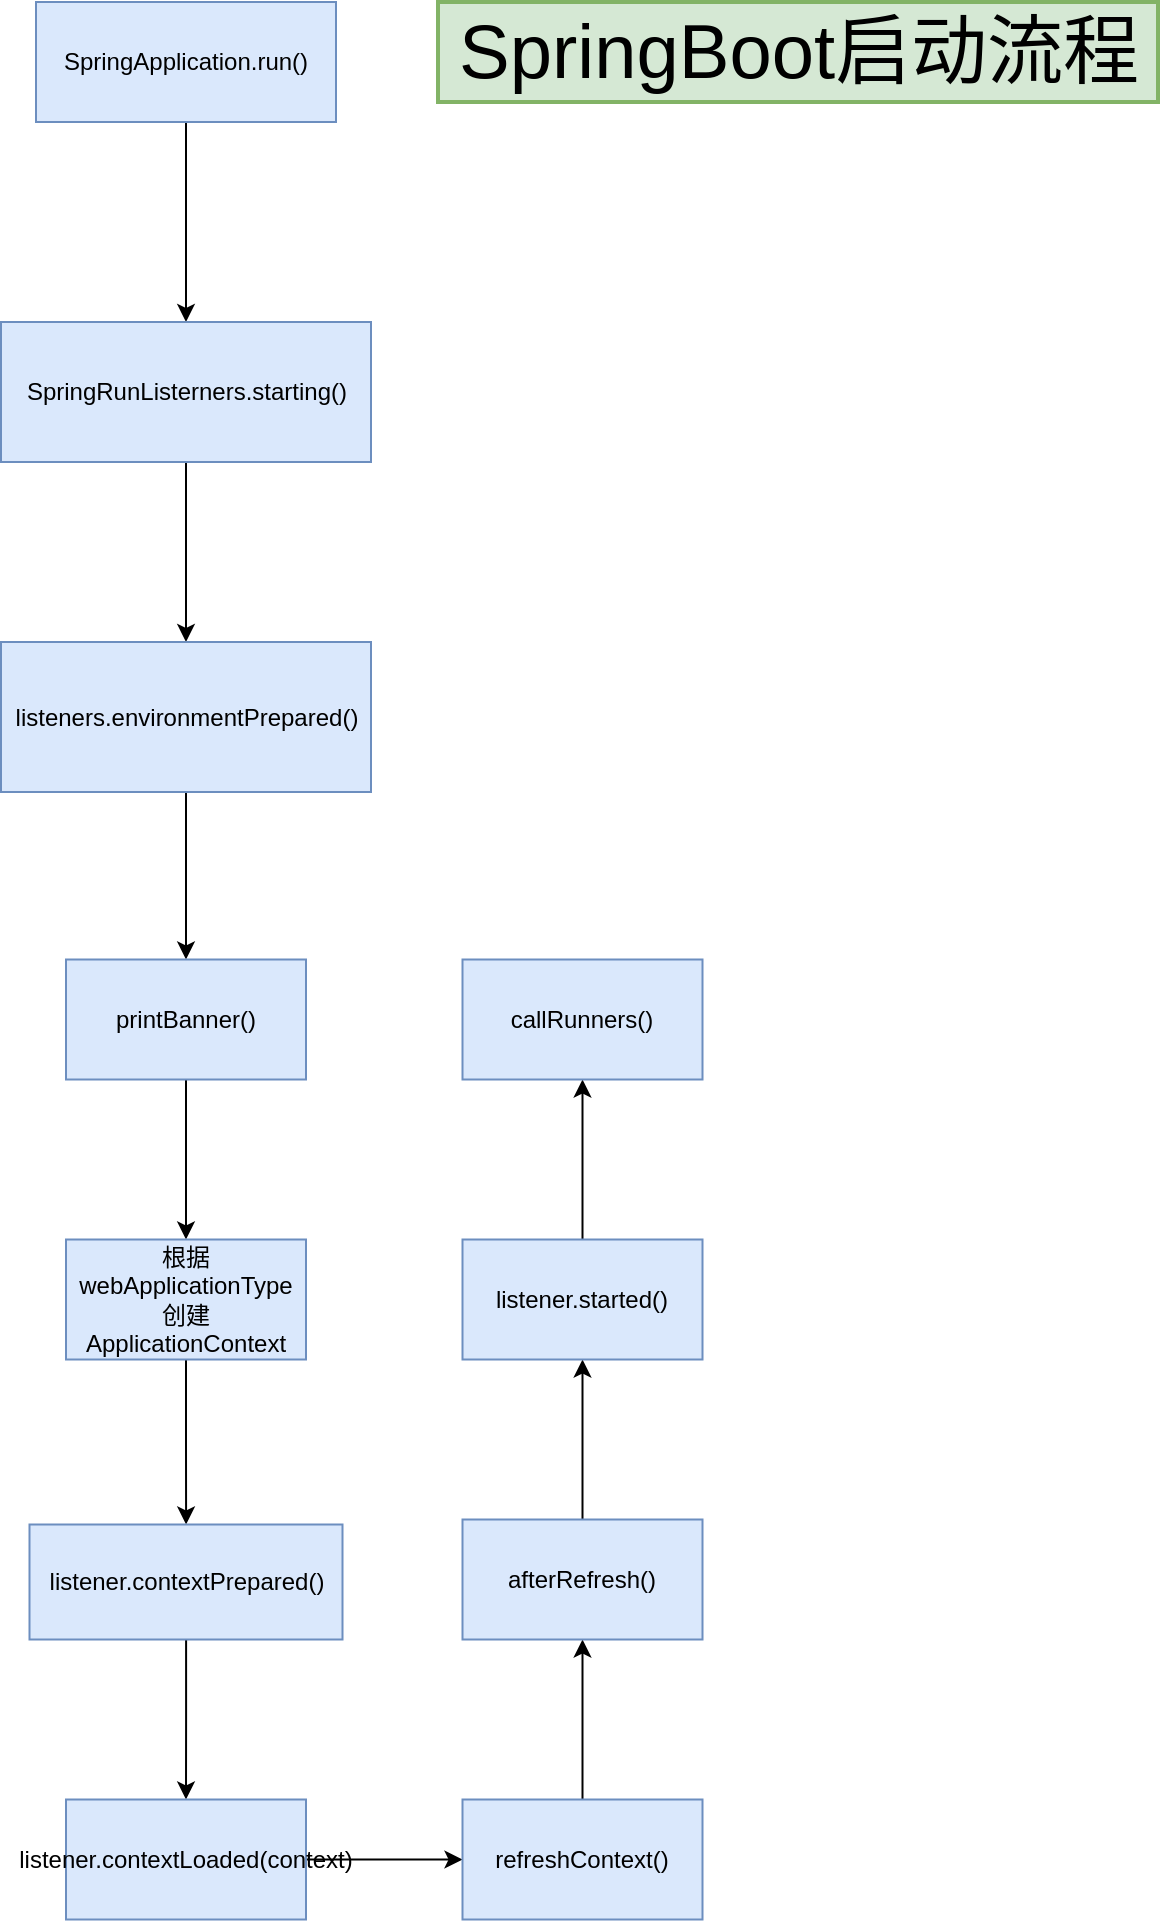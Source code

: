 <mxfile version="14.7.0" type="github">
  <diagram id="cMwjQ6FWazVOwl1mSE3-" name="Page-1">
    <mxGraphModel dx="2062" dy="1122" grid="1" gridSize="10" guides="1" tooltips="1" connect="1" arrows="1" fold="1" page="1" pageScale="1" pageWidth="827" pageHeight="1169" math="0" shadow="0">
      <root>
        <mxCell id="0" />
        <mxCell id="1" parent="0" />
        <mxCell id="fpQUAOE5cDNvlmeoXUHq-3" value="" style="edgeStyle=orthogonalEdgeStyle;rounded=0;orthogonalLoop=1;jettySize=auto;html=1;" edge="1" parent="1" source="fpQUAOE5cDNvlmeoXUHq-1" target="fpQUAOE5cDNvlmeoXUHq-2">
          <mxGeometry relative="1" as="geometry" />
        </mxCell>
        <mxCell id="fpQUAOE5cDNvlmeoXUHq-1" value="SpringApplication.run()" style="rounded=0;whiteSpace=wrap;html=1;fillColor=#dae8fc;strokeColor=#6c8ebf;" vertex="1" parent="1">
          <mxGeometry x="149" y="130" width="150" height="60" as="geometry" />
        </mxCell>
        <mxCell id="fpQUAOE5cDNvlmeoXUHq-5" value="" style="edgeStyle=orthogonalEdgeStyle;rounded=0;orthogonalLoop=1;jettySize=auto;html=1;" edge="1" parent="1" source="fpQUAOE5cDNvlmeoXUHq-2" target="fpQUAOE5cDNvlmeoXUHq-4">
          <mxGeometry relative="1" as="geometry" />
        </mxCell>
        <mxCell id="fpQUAOE5cDNvlmeoXUHq-2" value="SpringRunListerners.starting()" style="whiteSpace=wrap;html=1;rounded=0;fillColor=#dae8fc;strokeColor=#6c8ebf;" vertex="1" parent="1">
          <mxGeometry x="131.5" y="290" width="185" height="70" as="geometry" />
        </mxCell>
        <mxCell id="fpQUAOE5cDNvlmeoXUHq-7" value="" style="edgeStyle=orthogonalEdgeStyle;rounded=0;orthogonalLoop=1;jettySize=auto;html=1;" edge="1" parent="1" source="fpQUAOE5cDNvlmeoXUHq-4" target="fpQUAOE5cDNvlmeoXUHq-6">
          <mxGeometry relative="1" as="geometry" />
        </mxCell>
        <mxCell id="fpQUAOE5cDNvlmeoXUHq-4" value="listeners.environmentPrepared()" style="whiteSpace=wrap;html=1;rounded=0;fillColor=#dae8fc;strokeColor=#6c8ebf;" vertex="1" parent="1">
          <mxGeometry x="131.5" y="450" width="185" height="75" as="geometry" />
        </mxCell>
        <mxCell id="fpQUAOE5cDNvlmeoXUHq-9" value="" style="edgeStyle=orthogonalEdgeStyle;rounded=0;orthogonalLoop=1;jettySize=auto;html=1;" edge="1" parent="1" source="fpQUAOE5cDNvlmeoXUHq-6" target="fpQUAOE5cDNvlmeoXUHq-8">
          <mxGeometry relative="1" as="geometry" />
        </mxCell>
        <mxCell id="fpQUAOE5cDNvlmeoXUHq-6" value="printBanner()" style="whiteSpace=wrap;html=1;rounded=0;fillColor=#dae8fc;strokeColor=#6c8ebf;" vertex="1" parent="1">
          <mxGeometry x="164" y="608.75" width="120" height="60" as="geometry" />
        </mxCell>
        <mxCell id="fpQUAOE5cDNvlmeoXUHq-11" value="" style="edgeStyle=orthogonalEdgeStyle;rounded=0;orthogonalLoop=1;jettySize=auto;html=1;" edge="1" parent="1" source="fpQUAOE5cDNvlmeoXUHq-8" target="fpQUAOE5cDNvlmeoXUHq-10">
          <mxGeometry relative="1" as="geometry" />
        </mxCell>
        <mxCell id="fpQUAOE5cDNvlmeoXUHq-8" value="根据webApplicationType创建ApplicationContext" style="whiteSpace=wrap;html=1;rounded=0;fillColor=#dae8fc;strokeColor=#6c8ebf;" vertex="1" parent="1">
          <mxGeometry x="164" y="748.75" width="120" height="60" as="geometry" />
        </mxCell>
        <mxCell id="fpQUAOE5cDNvlmeoXUHq-13" value="" style="edgeStyle=orthogonalEdgeStyle;rounded=0;orthogonalLoop=1;jettySize=auto;html=1;" edge="1" parent="1" source="fpQUAOE5cDNvlmeoXUHq-10" target="fpQUAOE5cDNvlmeoXUHq-12">
          <mxGeometry relative="1" as="geometry" />
        </mxCell>
        <mxCell id="fpQUAOE5cDNvlmeoXUHq-10" value="listener.contextPrepared()" style="whiteSpace=wrap;html=1;rounded=0;fillColor=#dae8fc;strokeColor=#6c8ebf;" vertex="1" parent="1">
          <mxGeometry x="145.75" y="891.25" width="156.5" height="57.5" as="geometry" />
        </mxCell>
        <mxCell id="fpQUAOE5cDNvlmeoXUHq-15" value="" style="edgeStyle=orthogonalEdgeStyle;rounded=0;orthogonalLoop=1;jettySize=auto;html=1;" edge="1" parent="1" source="fpQUAOE5cDNvlmeoXUHq-12" target="fpQUAOE5cDNvlmeoXUHq-14">
          <mxGeometry relative="1" as="geometry" />
        </mxCell>
        <mxCell id="fpQUAOE5cDNvlmeoXUHq-12" value="listener.contextLoaded(context)" style="whiteSpace=wrap;html=1;rounded=0;fillColor=#dae8fc;strokeColor=#6c8ebf;" vertex="1" parent="1">
          <mxGeometry x="164" y="1028.75" width="120" height="60" as="geometry" />
        </mxCell>
        <mxCell id="fpQUAOE5cDNvlmeoXUHq-17" value="" style="edgeStyle=orthogonalEdgeStyle;rounded=0;orthogonalLoop=1;jettySize=auto;html=1;" edge="1" parent="1" source="fpQUAOE5cDNvlmeoXUHq-14" target="fpQUAOE5cDNvlmeoXUHq-16">
          <mxGeometry relative="1" as="geometry" />
        </mxCell>
        <mxCell id="fpQUAOE5cDNvlmeoXUHq-14" value="refreshContext()" style="whiteSpace=wrap;html=1;rounded=0;fillColor=#dae8fc;strokeColor=#6c8ebf;" vertex="1" parent="1">
          <mxGeometry x="362.25" y="1028.75" width="120" height="60" as="geometry" />
        </mxCell>
        <mxCell id="fpQUAOE5cDNvlmeoXUHq-19" value="" style="edgeStyle=orthogonalEdgeStyle;rounded=0;orthogonalLoop=1;jettySize=auto;html=1;" edge="1" parent="1" source="fpQUAOE5cDNvlmeoXUHq-16" target="fpQUAOE5cDNvlmeoXUHq-18">
          <mxGeometry relative="1" as="geometry" />
        </mxCell>
        <mxCell id="fpQUAOE5cDNvlmeoXUHq-16" value="afterRefresh()" style="whiteSpace=wrap;html=1;rounded=0;fillColor=#dae8fc;strokeColor=#6c8ebf;" vertex="1" parent="1">
          <mxGeometry x="362.25" y="888.75" width="120" height="60" as="geometry" />
        </mxCell>
        <mxCell id="fpQUAOE5cDNvlmeoXUHq-21" value="" style="edgeStyle=orthogonalEdgeStyle;rounded=0;orthogonalLoop=1;jettySize=auto;html=1;" edge="1" parent="1" source="fpQUAOE5cDNvlmeoXUHq-18" target="fpQUAOE5cDNvlmeoXUHq-20">
          <mxGeometry relative="1" as="geometry" />
        </mxCell>
        <mxCell id="fpQUAOE5cDNvlmeoXUHq-18" value="listener.started()" style="whiteSpace=wrap;html=1;rounded=0;fillColor=#dae8fc;strokeColor=#6c8ebf;" vertex="1" parent="1">
          <mxGeometry x="362.25" y="748.75" width="120" height="60" as="geometry" />
        </mxCell>
        <mxCell id="fpQUAOE5cDNvlmeoXUHq-20" value="callRunners()" style="whiteSpace=wrap;html=1;rounded=0;fillColor=#dae8fc;strokeColor=#6c8ebf;" vertex="1" parent="1">
          <mxGeometry x="362.25" y="608.75" width="120" height="60" as="geometry" />
        </mxCell>
        <mxCell id="fpQUAOE5cDNvlmeoXUHq-22" value="SpringBoot启动流程" style="text;html=1;resizable=0;autosize=1;align=center;verticalAlign=middle;points=[];rounded=0;strokeWidth=2;perimeterSpacing=2;fillColor=#d5e8d4;strokeColor=#82b366;fontSize=38;" vertex="1" parent="1">
          <mxGeometry x="350" y="130" width="360" height="50" as="geometry" />
        </mxCell>
      </root>
    </mxGraphModel>
  </diagram>
</mxfile>
